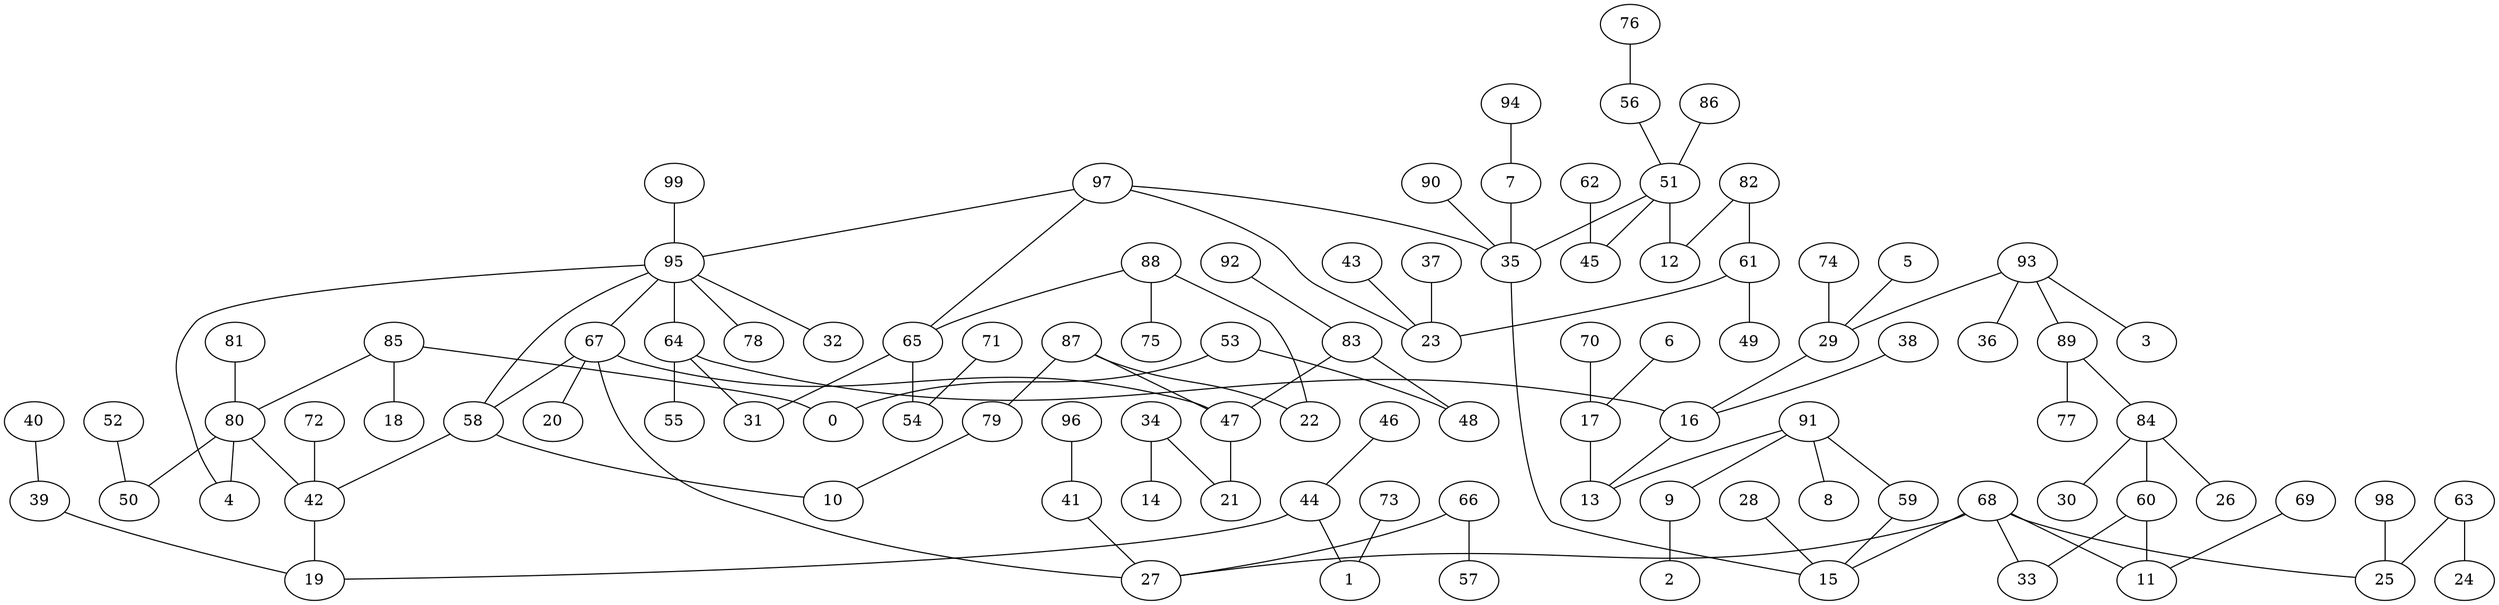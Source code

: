 digraph GG_graph {

subgraph G_graph {
edge [color = black]
"40" -> "39" [dir = none]
"82" -> "61" [dir = none]
"52" -> "50" [dir = none]
"73" -> "1" [dir = none]
"39" -> "19" [dir = none]
"5" -> "29" [dir = none]
"28" -> "15" [dir = none]
"53" -> "48" [dir = none]
"53" -> "0" [dir = none]
"88" -> "75" [dir = none]
"88" -> "65" [dir = none]
"94" -> "7" [dir = none]
"71" -> "54" [dir = none]
"89" -> "77" [dir = none]
"89" -> "84" [dir = none]
"34" -> "14" [dir = none]
"34" -> "21" [dir = none]
"60" -> "33" [dir = none]
"60" -> "11" [dir = none]
"85" -> "18" [dir = none]
"85" -> "0" [dir = none]
"85" -> "80" [dir = none]
"62" -> "45" [dir = none]
"97" -> "35" [dir = none]
"97" -> "23" [dir = none]
"97" -> "65" [dir = none]
"97" -> "95" [dir = none]
"86" -> "51" [dir = none]
"80" -> "4" [dir = none]
"80" -> "50" [dir = none]
"80" -> "42" [dir = none]
"42" -> "19" [dir = none]
"17" -> "13" [dir = none]
"64" -> "55" [dir = none]
"64" -> "31" [dir = none]
"64" -> "16" [dir = none]
"83" -> "47" [dir = none]
"93" -> "3" [dir = none]
"93" -> "36" [dir = none]
"93" -> "29" [dir = none]
"9" -> "2" [dir = none]
"81" -> "80" [dir = none]
"69" -> "11" [dir = none]
"95" -> "78" [dir = none]
"95" -> "32" [dir = none]
"95" -> "67" [dir = none]
"95" -> "58" [dir = none]
"95" -> "64" [dir = none]
"98" -> "25" [dir = none]
"35" -> "15" [dir = none]
"91" -> "8" [dir = none]
"91" -> "9" [dir = none]
"91" -> "13" [dir = none]
"87" -> "79" [dir = none]
"87" -> "22" [dir = none]
"87" -> "47" [dir = none]
"41" -> "27" [dir = none]
"99" -> "95" [dir = none]
"29" -> "16" [dir = none]
"74" -> "29" [dir = none]
"68" -> "25" [dir = none]
"68" -> "11" [dir = none]
"68" -> "27" [dir = none]
"51" -> "12" [dir = none]
"51" -> "45" [dir = none]
"51" -> "35" [dir = none]
"84" -> "26" [dir = none]
"84" -> "30" [dir = none]
"84" -> "60" [dir = none]
"58" -> "10" [dir = none]
"58" -> "42" [dir = none]
"6" -> "17" [dir = none]
"7" -> "35" [dir = none]
"65" -> "54" [dir = none]
"72" -> "42" [dir = none]
"61" -> "49" [dir = none]
"61" -> "23" [dir = none]
"38" -> "16" [dir = none]
"92" -> "83" [dir = none]
"76" -> "56" [dir = none]
"63" -> "24" [dir = none]
"63" -> "25" [dir = none]
"44" -> "1" [dir = none]
"44" -> "19" [dir = none]
"56" -> "51" [dir = none]
"37" -> "23" [dir = none]
"46" -> "44" [dir = none]
"16" -> "13" [dir = none]
"66" -> "57" [dir = none]
"66" -> "27" [dir = none]
"70" -> "17" [dir = none]
"43" -> "23" [dir = none]
"47" -> "21" [dir = none]
"96" -> "41" [dir = none]
"59" -> "15" [dir = none]
"67" -> "20" [dir = none]
"67" -> "47" [dir = none]
"67" -> "27" [dir = none]
"90" -> "35" [dir = none]
"67" -> "58" [dir = none]
"91" -> "59" [dir = none]
"93" -> "89" [dir = none]
"68" -> "33" [dir = none]
"79" -> "10" [dir = none]
"68" -> "15" [dir = none]
"88" -> "22" [dir = none]
"82" -> "12" [dir = none]
"95" -> "4" [dir = none]
"65" -> "31" [dir = none]
"83" -> "48" [dir = none]
}

}
